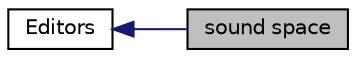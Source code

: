 digraph structs
{
  edge [fontname="Helvetica",fontsize="10",labelfontname="Helvetica",labelfontsize="10"];
  node [fontname="Helvetica",fontsize="10",shape=record];
  rankdir=LR;
  Node0 [label="sound space",height=0.2,width=0.4,color="black", fillcolor="grey75", style="filled" fontcolor="black"];
  Node1 [label="Editors",height=0.2,width=0.4,color="black", fillcolor="white", style="filled",URL="$d5/d20/group__editors.html"];
  Node1->Node0 [shape=plaintext, color="midnightblue", dir="back", style="solid"];
}
